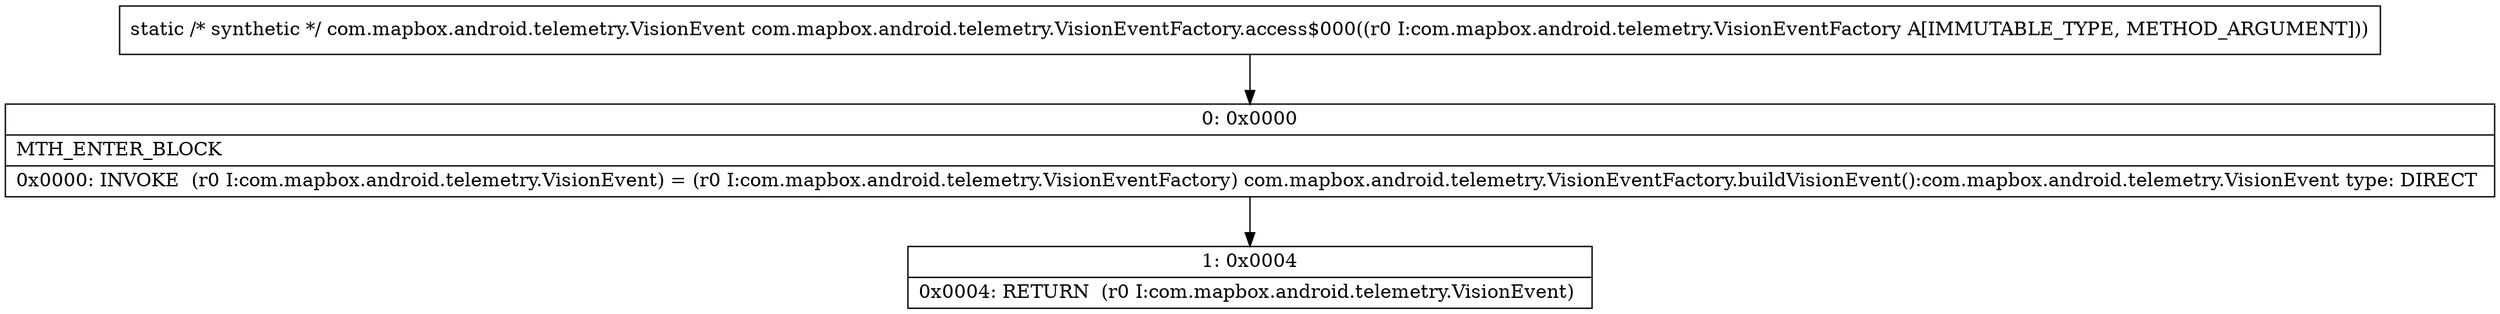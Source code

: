 digraph "CFG forcom.mapbox.android.telemetry.VisionEventFactory.access$000(Lcom\/mapbox\/android\/telemetry\/VisionEventFactory;)Lcom\/mapbox\/android\/telemetry\/VisionEvent;" {
Node_0 [shape=record,label="{0\:\ 0x0000|MTH_ENTER_BLOCK\l|0x0000: INVOKE  (r0 I:com.mapbox.android.telemetry.VisionEvent) = (r0 I:com.mapbox.android.telemetry.VisionEventFactory) com.mapbox.android.telemetry.VisionEventFactory.buildVisionEvent():com.mapbox.android.telemetry.VisionEvent type: DIRECT \l}"];
Node_1 [shape=record,label="{1\:\ 0x0004|0x0004: RETURN  (r0 I:com.mapbox.android.telemetry.VisionEvent) \l}"];
MethodNode[shape=record,label="{static \/* synthetic *\/ com.mapbox.android.telemetry.VisionEvent com.mapbox.android.telemetry.VisionEventFactory.access$000((r0 I:com.mapbox.android.telemetry.VisionEventFactory A[IMMUTABLE_TYPE, METHOD_ARGUMENT])) }"];
MethodNode -> Node_0;
Node_0 -> Node_1;
}

